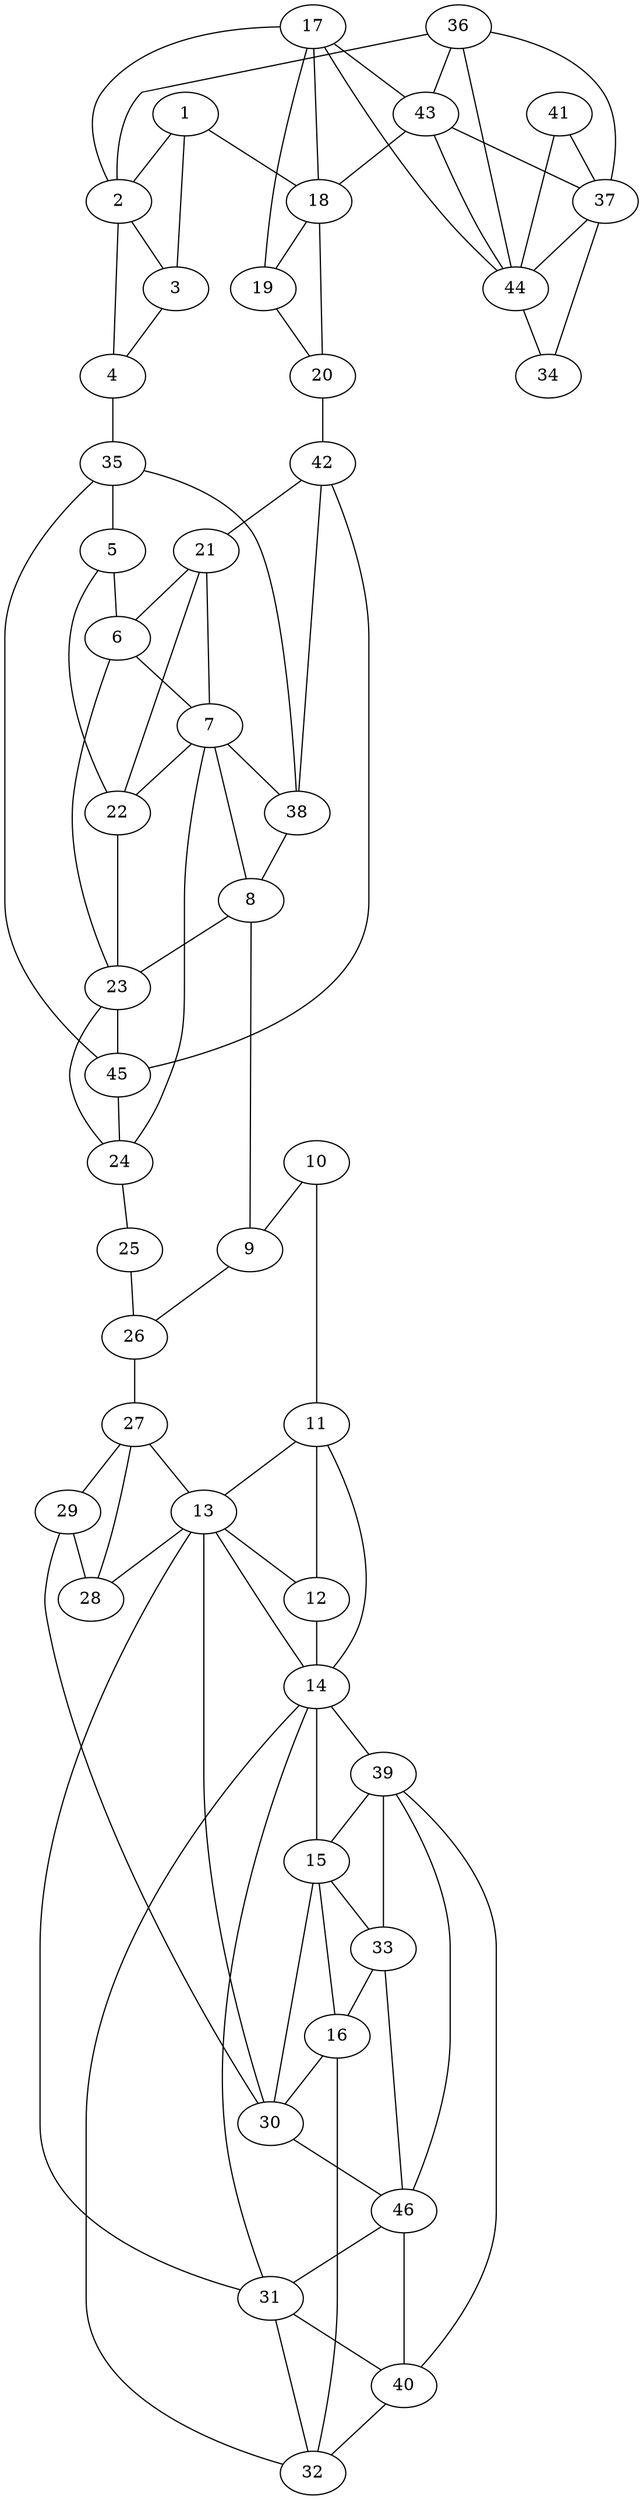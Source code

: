 graph pdb1kim {
	1	 [aaLength=6,
		sequence=LGSRDD,
		type=0];
	2	 [aaLength=5,
		sequence=ETIAN,
		type=0];
	1 -- 2	 [distance0="28.9932",
		frequency=1,
		type0=1];
	3	 [aaLength=13,
		sequence=RLDQGEISAGDAA,
		type=0];
	1 -- 3	 [distance0="41.56535",
		frequency=1,
		type0=2];
	18	 [aaLength=5,
		sequence=ETIAN,
		type=0];
	1 -- 18	 [distance0="49.05551",
		frequency=1,
		type0=3];
	2 -- 3	 [distance0="12.97369",
		distance1="6.0",
		frequency=2,
		type0=1,
		type1=4];
	4	 [aaLength=29,
		sequence=AQITMGMPYAVTDAVLAPHIGGEAGSSHA,
		type=0];
	2 -- 4	 [distance0="29.56514",
		frequency=1,
		type0=3];
	3 -- 4	 [distance0="20.63852",
		distance1="5.0",
		frequency=2,
		type0=2,
		type1=4];
	35	 [aaLength=6,
		sequence=AALLCY,
		type=1];
	4 -- 35	 [distance0="14.0",
		frequency=1,
		type0=4];
	5	 [aaLength=5,
		sequence=ARYLM,
		type=0];
	6	 [aaLength=8,
		sequence=SMTPQAVL,
		type=0];
	5 -- 6	 [distance0="8.512912",
		distance1="1.0",
		frequency=2,
		type0=1,
		type1=4];
	22	 [aaLength=8,
		sequence=SMTPQAVL,
		type=0];
	5 -- 22	 [distance0="21.99463",
		frequency=1,
		type0=2];
	7	 [aaLength=9,
		sequence=IPPTLPGTN,
		type=0];
	6 -- 7	 [distance0="15.10365",
		distance1="5.0",
		frequency=2,
		type0=2,
		type1=4];
	7 -- 22	 [distance0="19.44802",
		frequency=1,
		type0=3];
	38	 [aaLength=7,
		sequence=DRHIDRL,
		type=1];
	7 -- 38	 [distance0="8.0",
		frequency=1,
		type0=4];
	8	 [aaLength=10,
		sequence=RQRPGERLDL,
		type=0];
	8 -- 7	 [distance0="37.43669",
		frequency=1,
		type0=3];
	9	 [aaLength=22,
		sequence=YGLLANTVRYLQCGGSWREDWG,
		type=0];
	8 -- 9	 [distance0="23.95749",
		distance1="9.0",
		frequency=2,
		type0=1,
		type1=4];
	23	 [aaLength=10,
		sequence=IPPTLPGTNI,
		type=0];
	8 -- 23	 [distance0="33.98331",
		frequency=1,
		type0=2];
	26	 [aaLength=7,
		sequence=TAVPPQG,
		type=0];
	9 -- 26	 [distance0="31.15179",
		frequency=1,
		type0=3];
	10	 [aaLength=8,
		sequence=TAVPPQGA,
		type=0];
	10 -- 9	 [distance0="32.82514",
		frequency=1,
		type0=3];
	11	 [aaLength=3,
		sequence=APE,
		type=0];
	10 -- 11	 [distance0="30.24651",
		distance1="21.0",
		frequency=2,
		type0=2,
		type1=4];
	13	 [aaLength=3,
		sequence=YNV,
		type=0];
	11 -- 13	 [distance0="21.00175",
		frequency=1,
		type0=2];
	12	 [aaLength=5,
		sequence=LAPNG,
		type=0];
	11 -- 12	 [distance0="5.966122",
		distance1="1.0",
		frequency=2,
		type0=1,
		type1=4];
	14	 [aaLength=15,
		sequence=AKRLRSMHVFILDYD,
		type=0];
	11 -- 14	 [distance0="23.13978",
		frequency=1,
		type0=3];
	12 -- 14	 [distance0="19.07903",
		frequency=1,
		type0=3];
	13 -- 12	 [distance0="15.25449",
		frequency=1,
		type0=1];
	28	 [aaLength=5,
		sequence=LAPNG,
		type=0];
	13 -- 28	 [distance0="15.95239",
		frequency=1,
		type0=2];
	14 -- 13	 [distance0="18.16643",
		frequency=1,
		type0=2];
	39	 [aaLength=6,
		sequence=PAGCRD,
		type=1];
	14 -- 39	 [distance0="2.0",
		frequency=1,
		type0=4];
	15	 [aaLength=14,
		sequence=LTSGMVQTHVTTPG,
		type=0];
	15 -- 14	 [distance0="43.25821",
		frequency=1,
		type0=3];
	16	 [aaLength=18,
		sequence=ARTFAREMGEAN,
		type=0];
	15 -- 16	 [distance0="26.64272",
		frequency=1,
		type0=1];
	30	 [aaLength=16,
		sequence=AKRLRSMHVFILDYDQ,
		type=0];
	15 -- 30	 [distance0="39.46704",
		frequency=1,
		type0=2];
	33	 [aaLength=3,
		sequence=PTI,
		type=1];
	15 -- 33	 [distance0="2.0",
		frequency=1,
		type0=4];
	16 -- 30	 [distance0="51.35661",
		frequency=1,
		type0=3];
	32	 [aaLength=18,
		sequence=ARTFAREMGEAN,
		type=0];
	16 -- 32	 [distance0="41.05961",
		frequency=1,
		type0=2];
	17	 [aaLength=10,
		sequence=LGSRDDIVYV,
		type=0];
	17 -- 2	 [distance0="48.06135",
		frequency=1,
		type0=3];
	17 -- 18	 [distance0="26.01265",
		frequency=1,
		type0=1];
	19	 [aaLength=14,
		sequence=RLDQGEISAGDAAV,
		type=0];
	17 -- 19	 [distance0="42.75215",
		frequency=1,
		type0=2];
	43	 [aaLength=4,
		sequence=WRVL,
		type=1];
	17 -- 43	 [distance0="6.0",
		frequency=1,
		type0=4];
	18 -- 19	 [distance0="21.37462",
		distance1="6.0",
		frequency=2,
		type0=1,
		type1=4];
	20	 [aaLength=29,
		sequence=AQITMGMPYAVTDAVLAPHIGGEAGSSHA,
		type=0];
	18 -- 20	 [distance0="29.49615",
		frequency=1,
		type0=3];
	19 -- 20	 [distance0="23.58174",
		distance1="4.0",
		frequency=2,
		type0=2,
		type1=4];
	42	 [aaLength=6,
		sequence=AALLCY,
		type=1];
	20 -- 42	 [distance0="14.0",
		frequency=1,
		type0=4];
	21	 [aaLength=5,
		sequence=ARYLM,
		type=0];
	21 -- 6	 [distance0="17.49215",
		frequency=1,
		type0=2];
	21 -- 7	 [distance0="21.75596",
		frequency=1,
		type0=3];
	21 -- 22	 [distance0="11.10029",
		distance1="1.0",
		frequency=2,
		type0=1,
		type1=4];
	22 -- 23	 [distance0="15.6896",
		distance1="5.0",
		frequency=2,
		type0=2,
		type1=4];
	23 -- 6	 [distance0="15.56416",
		frequency=1,
		type0=2];
	45	 [aaLength=6,
		sequence=RHIDRL,
		type=1];
	23 -- 45	 [distance0="8.0",
		frequency=1,
		type0=4];
	24	 [aaLength=10,
		sequence=RQRPGERLDL,
		type=0];
	24 -- 7	 [distance0="39.97949",
		frequency=1,
		type0=3];
	24 -- 23	 [distance0="39.02164",
		frequency=1,
		type0=2];
	25	 [aaLength=22,
		sequence=YGLLANTVRYLQCGGSWREDWG,
		type=0];
	24 -- 25	 [distance0="24.57863",
		distance1="9.0",
		frequency=2,
		type0=1,
		type1=4];
	25 -- 26	 [distance0="30.86818",
		distance1="4.0",
		frequency=2,
		type0=3,
		type1=4];
	27	 [aaLength=3,
		sequence=APE,
		type=0];
	26 -- 27	 [distance0="30.25659",
		distance1="22.0",
		frequency=2,
		type0=2,
		type1=4];
	27 -- 13	 [distance0="17.48599",
		frequency=1,
		type0=3];
	29	 [aaLength=3,
		sequence=YNV,
		type=0];
	27 -- 29	 [distance0="16.32745",
		frequency=1,
		type0=2];
	27 -- 28	 [distance0="4.482644",
		distance1="1.0",
		frequency=2,
		type0=1,
		type1=4];
	29 -- 28	 [distance0="12.48331",
		frequency=1,
		type0=1];
	29 -- 30	 [distance0="20.30418",
		distance1="8.0",
		frequency=2,
		type0=3,
		type1=4];
	30 -- 13	 [distance0="17.30323",
		frequency=1,
		type0=2];
	46	 [aaLength=6,
		sequence=PAGCRD,
		type=1];
	30 -- 46	 [distance0="1.0",
		frequency=1,
		type0=4];
	31	 [aaLength=14,
		sequence=LTSGMVQTHVTTPG,
		type=0];
	31 -- 13	 [distance0="43.22448",
		frequency=1,
		type0=3];
	31 -- 14	 [distance0="38.36954",
		frequency=1,
		type0=2];
	31 -- 32	 [distance0="27.77097",
		frequency=1,
		type0=1];
	40	 [aaLength=3,
		sequence=PTI,
		type=1];
	31 -- 40	 [distance0="2.0",
		frequency=1,
		type0=4];
	32 -- 14	 [distance0="51.24591",
		frequency=1,
		type0=3];
	33 -- 16	 [distance0="3.0",
		frequency=1,
		type0=4];
	33 -- 39	 [distance0="26.0",
		frequency=1,
		type0=2];
	34	 [aaLength=7,
		sequence=HGMGKTT,
		type=1];
	37	 [aaLength=4,
		sequence=GKTT,
		type=1];
	34 -- 37	 [distance0="3.0",
		distance1="0.0",
		frequency=2,
		type0=2,
		type1=5];
	35 -- 5	 [distance0="2.0",
		frequency=1,
		type0=4];
	35 -- 38	 [distance0="44.0",
		frequency=1,
		type0=2];
	36	 [aaLength=4,
		sequence=WRVL,
		type=1];
	36 -- 2	 [distance0="3.0",
		frequency=1,
		type0=4];
	36 -- 37	 [distance0="27.0",
		frequency=1,
		type0=3];
	36 -- 43	 [distance0="0.0",
		frequency=1,
		type0=1];
	44	 [aaLength=4,
		sequence=KTTT,
		type=1];
	36 -- 44	 [distance0="26.0",
		frequency=1,
		type0=2];
	37 -- 44	 [distance0="1.0",
		frequency=1,
		type0=1];
	38 -- 8	 [distance0="2.0",
		frequency=1,
		type0=4];
	39 -- 15	 [distance0="4.0",
		frequency=1,
		type0=4];
	39 -- 46	 [distance0="0.0",
		frequency=1,
		type0=1];
	40 -- 32	 [distance0="3.0",
		frequency=1,
		type0=4];
	40 -- 39	 [distance0="26.0",
		frequency=1,
		type0=2];
	40 -- 46	 [distance0="26.0",
		frequency=1,
		type0=3];
	41	 [aaLength=7,
		sequence=HGMGKTT,
		type=1];
	41 -- 37	 [distance0="3.0",
		frequency=1,
		type0=2];
	41 -- 44	 [distance0="4.0",
		distance1="0.0",
		frequency=2,
		type0=3,
		type1=5];
	42 -- 21	 [distance0="2.0",
		frequency=1,
		type0=4];
	42 -- 38	 [distance0="44.0",
		frequency=1,
		type0=2];
	42 -- 45	 [distance0="45.0",
		frequency=1,
		type0=3];
	43 -- 18	 [distance0="3.0",
		frequency=1,
		type0=4];
	43 -- 37	 [distance0="27.0",
		frequency=1,
		type0=3];
	43 -- 44	 [distance0="26.0",
		frequency=1,
		type0=2];
	44 -- 17	 [distance0="6.0",
		frequency=1,
		type0=4];
	44 -- 34	 [distance0="4.0",
		frequency=1,
		type0=2];
	45 -- 24	 [distance0="2.0",
		frequency=1,
		type0=4];
	45 -- 35	 [distance0="45.0",
		frequency=1,
		type0=2];
	46 -- 31	 [distance0="4.0",
		frequency=1,
		type0=4];
	46 -- 33	 [distance0="26.0",
		frequency=1,
		type0=2];
}
